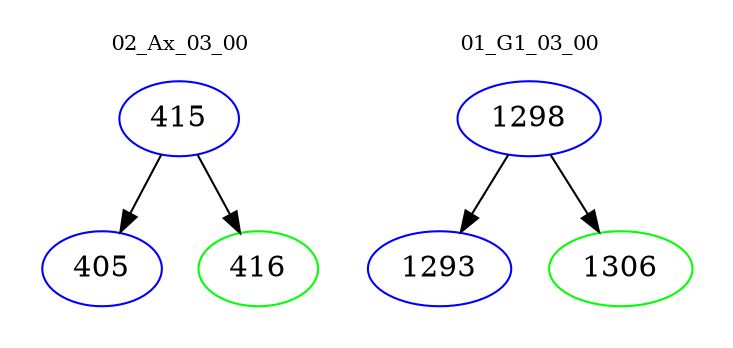 digraph{
subgraph cluster_0 {
color = white
label = "02_Ax_03_00";
fontsize=10;
T0_415 [label="415", color="blue"]
T0_415 -> T0_405 [color="black"]
T0_405 [label="405", color="blue"]
T0_415 -> T0_416 [color="black"]
T0_416 [label="416", color="green"]
}
subgraph cluster_1 {
color = white
label = "01_G1_03_00";
fontsize=10;
T1_1298 [label="1298", color="blue"]
T1_1298 -> T1_1293 [color="black"]
T1_1293 [label="1293", color="blue"]
T1_1298 -> T1_1306 [color="black"]
T1_1306 [label="1306", color="green"]
}
}
